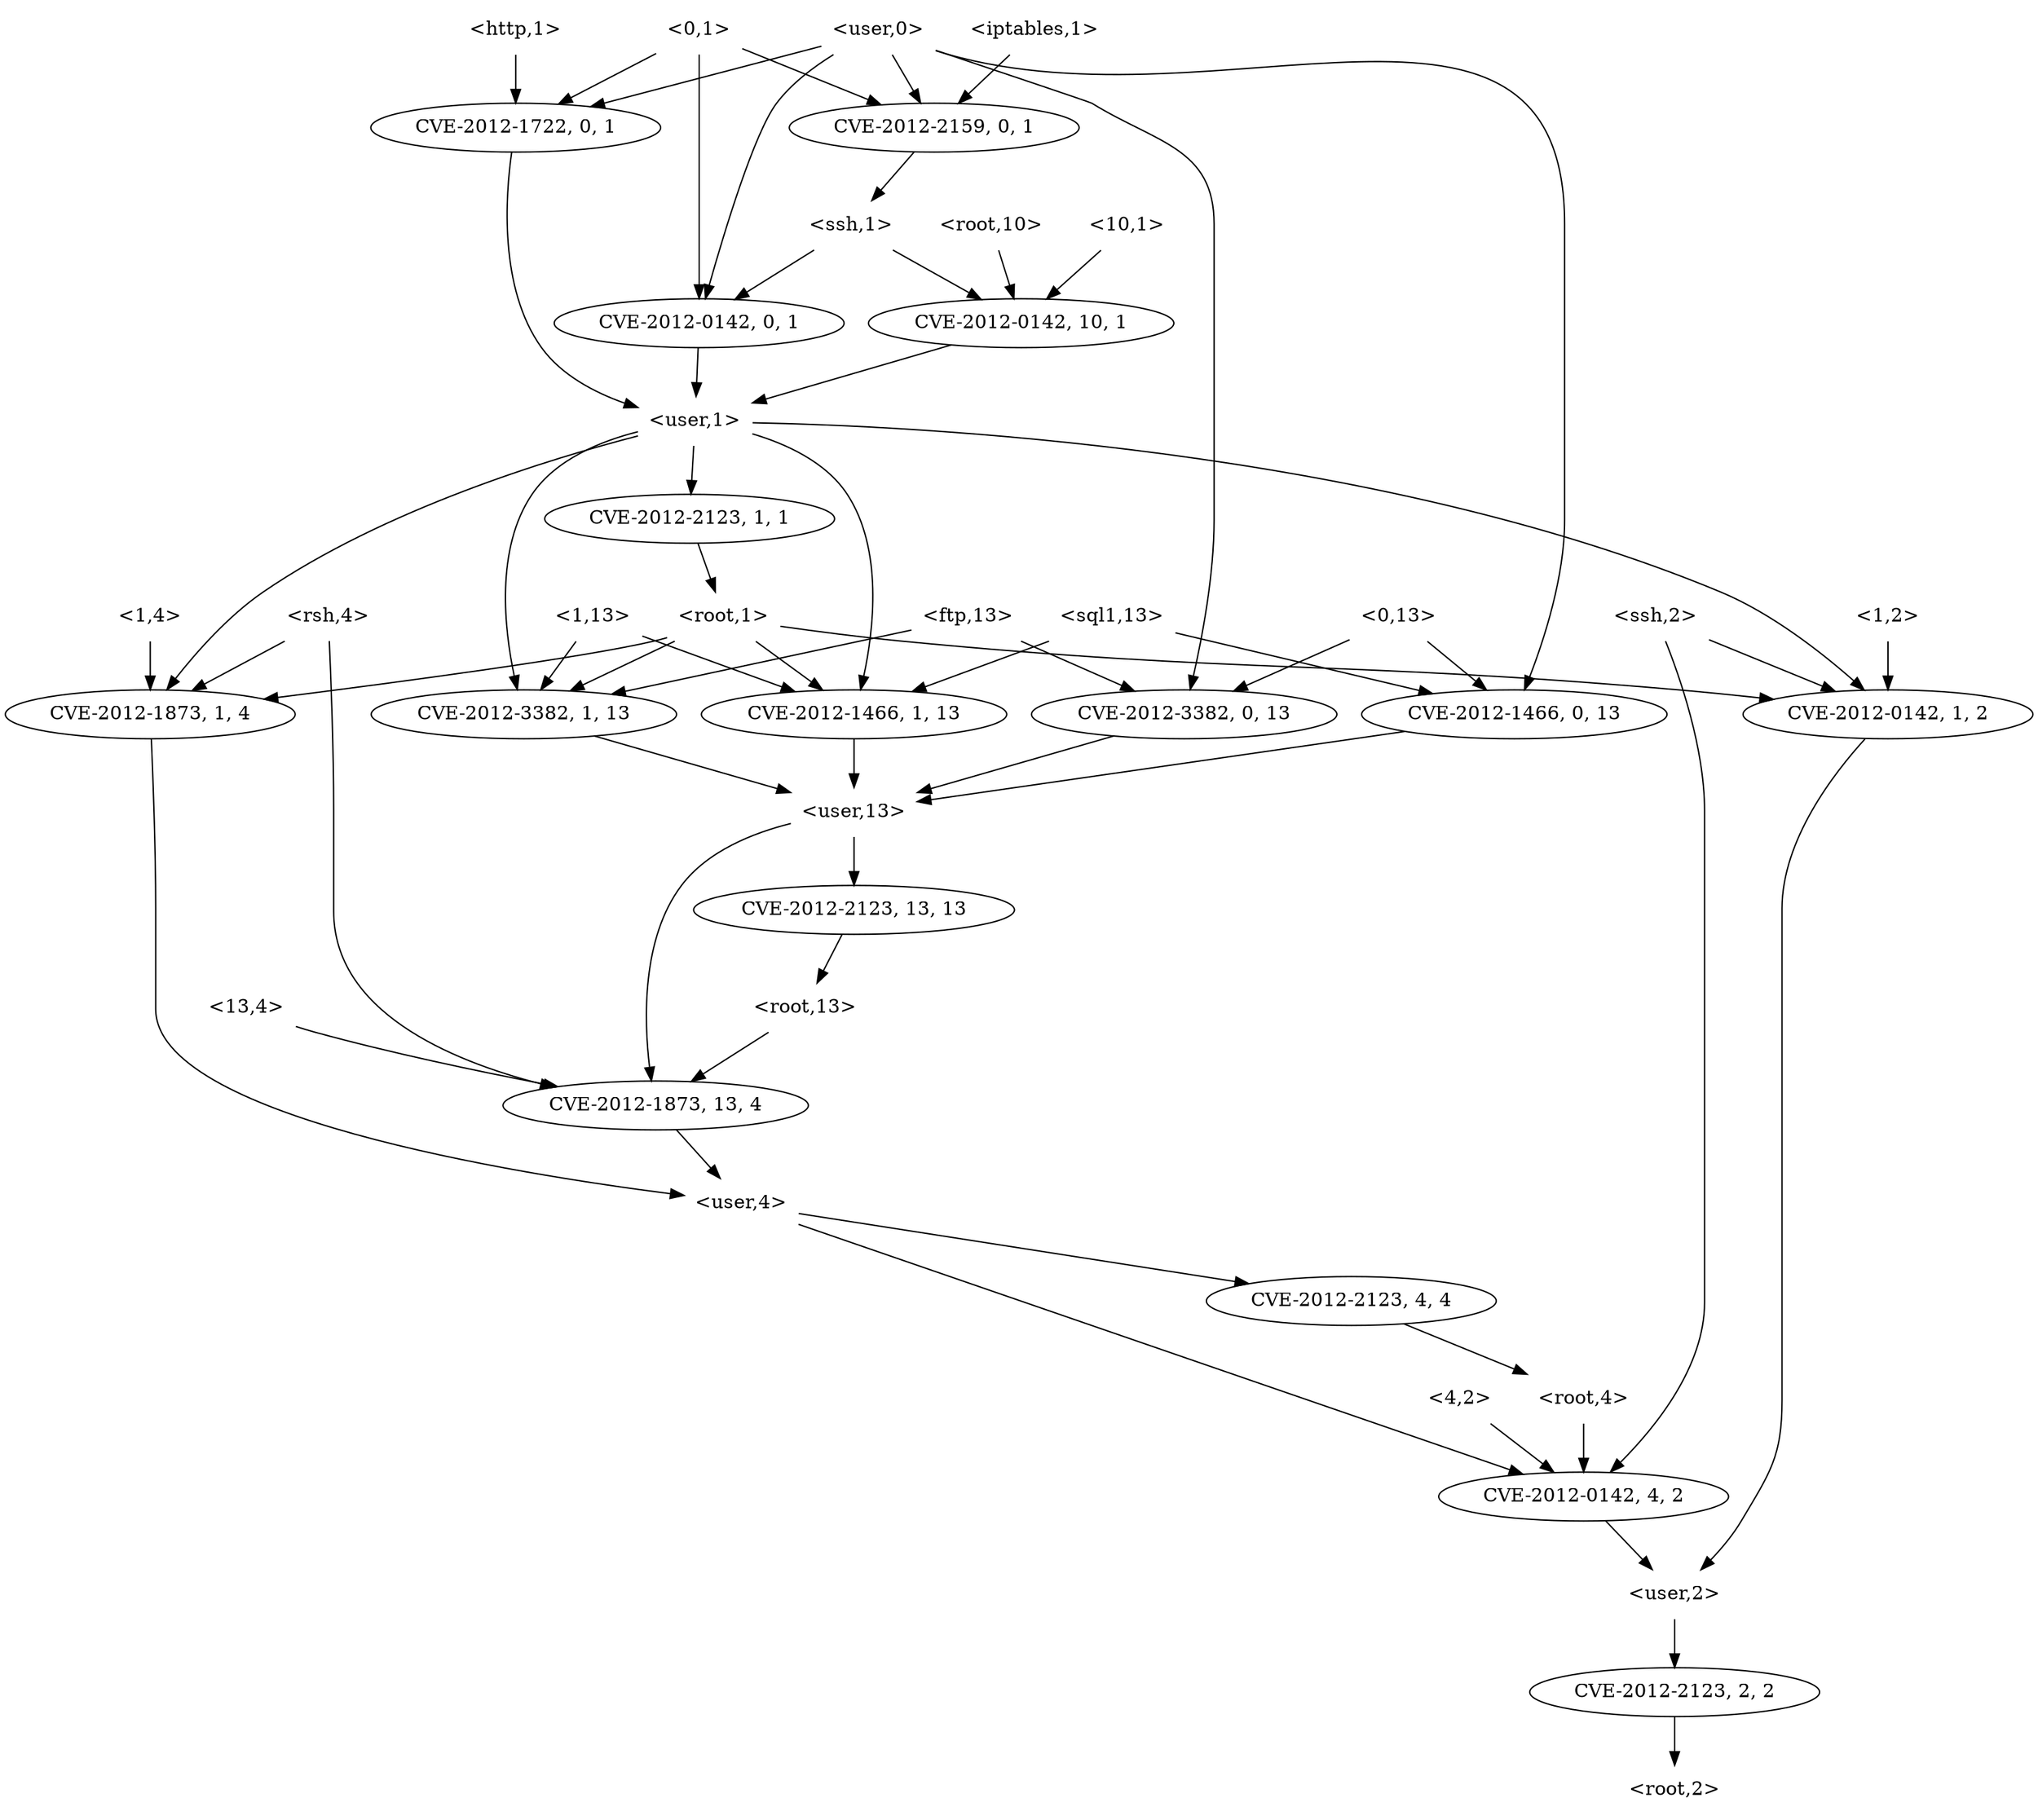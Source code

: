 strict digraph {
	graph [bb="0,0,1262,1332"];
	node [label="\N"];
	"<rsh,4>"	 [height=0.5,
		pos="203,882",
		shape=plaintext,
		width=0.81944];
	"<v_rsh,1,4>"	 [height=0.5,
		label=<CVE-2012-1873, 1, 4>,
		pos="88,810",
		width=2.4499];
	"<rsh,4>" -> "<v_rsh,1,4>"	 [pos="e,114.66,827.23 174.87,863.88 159.38,854.45 140.01,842.66 123.5,832.61"];
	"<v_rsh,13,4>"	 [height=0.5,
		label=<CVE-2012-1873, 13, 4>,
		pos="404,522",
		width=2.5686];
	"<rsh,4>" -> "<v_rsh,13,4>"	 [pos="e,349.08,536.52 203.2,863.95 203.49,837.29 204,784.12 204,739 204,739 204,739 204,665 204,597.33 281.06,558.96 339.51,539.58"];
	"<user,4>"	 [height=0.5,
		pos="509,450",
		shape=plaintext,
		width=0.91667];
	"<v_rsh,1,4>" -> "<user,4>"	 [pos="e,475.69,454.96 88.198,791.95 88.489,765.29 89,712.12 89,667 89,667 89,667 89,593 89,514.13 358.13,470.54 465.52,456.28"];
	"<v_rsh,13,4>" -> "<user,4>"	 [pos="e,483.44,468.04 428.62,504.59 442.4,495.4 459.79,483.8 474.87,473.75"];
	"<0,1>"	 [height=0.5,
		pos="432,1314",
		shape=plaintext,
		width=0.75];
	"<v_http,0,1>"	 [height=0.5,
		label=<CVE-2012-1722, 0, 1>,
		pos="316,1242",
		width=2.4499];
	"<0,1>" -> "<v_http,0,1>"	 [pos="e,343.03,1259.3 404.8,1296.6 388.95,1287 368.77,1274.8 351.66,1264.5"];
	"<v_iptables,0,1>"	 [height=0.5,
		label=<CVE-2012-2159, 0, 1>,
		pos="586,1242",
		width=2.4499];
	"<0,1>" -> "<v_iptables,0,1>"	 [pos="e,551.54,1258.7 459.18,1300.6 482.2,1290.2 515.62,1275 542.38,1262.8"];
	"<v_ssh,0,1>"	 [height=0.5,
		label=<CVE-2012-0142, 0, 1>,
		pos="432,1098",
		width=2.4499];
	"<0,1>" -> "<v_ssh,0,1>"	 [pos="e,432,1116.2 432,1295.8 432,1258.8 432,1171.2 432,1126.4"];
	"<user,1>"	 [height=0.5,
		pos="430,1026",
		shape=plaintext,
		width=0.91667];
	"<v_http,0,1>" -> "<user,1>"	 [pos="e,396.83,1036.8 313.27,1223.8 309.24,1192.3 305.11,1124.7 335,1080 347.31,1061.6 368.26,1048.9 387.36,1040.6"];
	"<ssh,1>"	 [height=0.5,
		pos="531,1170",
		shape=plaintext,
		width=0.84028];
	"<v_iptables,0,1>" -> "<ssh,1>"	 [pos="e,544.57,1188.3 572.69,1224.1 566.16,1215.8 558.17,1205.6 550.94,1196.4"];
	"<v_ssh,0,1>" -> "<user,1>"	 [pos="e,430.49,1044.1 431.51,1079.7 431.29,1072 431.02,1062.7 430.77,1054.1"];
	"<13,4>"	 [height=0.5,
		pos="147,594",
		shape=plaintext,
		width=0.78472];
	"<13,4>" -> "<v_rsh,13,4>"	 [pos="e,343.44,535.73 175.49,581.12 180.29,579.3 185.26,577.52 190,576 237.25,560.88 291.51,547.49 333.57,537.95"];
	"<http,1>"	 [height=0.5,
		pos="316,1314",
		shape=plaintext,
		width=0.89583];
	"<http,1>" -> "<v_http,0,1>"	 [pos="e,316,1260.1 316,1295.7 316,1288 316,1278.7 316,1270.1"];
	"<ftp,13>"	 [height=0.5,
		pos="604,882",
		shape=plaintext,
		width=0.89583];
	"<v_ftp,1,13>"	 [height=0.5,
		label=<CVE-2012-3382, 1, 13>,
		pos="325,810",
		width=2.5686];
	"<ftp,13>" -> "<v_ftp,1,13>"	 [pos="e,379.2,824.6 571.72,872.9 527.27,861.75 446.24,841.42 389.2,827.11"];
	"<v_ftp,0,13>"	 [height=0.5,
		label=<CVE-2012-3382, 0, 13>,
		pos="733,810",
		width=2.5686];
	"<ftp,13>" -> "<v_ftp,0,13>"	 [pos="e,703.1,827.23 635.56,863.88 653.25,854.28 675.46,842.22 694.21,832.05"];
	"<user,13>"	 [height=0.5,
		pos="529,738",
		shape=plaintext,
		width=1.0069];
	"<v_ftp,1,13>" -> "<user,13>"	 [pos="e,492.71,751.45 368.51,794.07 402.17,782.52 448.65,766.57 482.94,754.81"];
	"<v_ftp,0,13>" -> "<user,13>"	 [pos="e,565.29,751.45 689.49,794.07 655.83,782.52 609.35,766.57 575.06,754.81"];
	"<v_ssh,10,1>"	 [height=0.5,
		label=<CVE-2012-0142, 10, 1>,
		pos="631,1098",
		width=2.5686];
	"<ssh,1>" -> "<v_ssh,10,1>"	 [pos="e,607.48,1115.5 555.46,1151.9 568.58,1142.7 584.91,1131.3 599.02,1121.4"];
	"<ssh,1>" -> "<v_ssh,0,1>"	 [pos="e,455.29,1115.5 506.78,1151.9 493.79,1142.7 477.63,1131.3 463.66,1121.4"];
	"<v_sql1,1,13>"	 [height=0.5,
		label=<CVE-2012-1466, 1, 13>,
		pos="529,810",
		width=2.5686];
	"<v_sql1,1,13>" -> "<user,13>"	 [pos="e,529,756.1 529,791.7 529,783.98 529,774.71 529,766.11"];
	"<v_root,13,13>"	 [height=0.5,
		label=<CVE-2012-2123, 13, 13>,
		pos="529,666",
		width=2.7013];
	"<user,13>" -> "<v_root,13,13>"	 [pos="e,529,684.1 529,719.7 529,711.98 529,702.71 529,694.11"];
	"<user,13>" -> "<v_rsh,13,4>"	 [pos="e,401.11,540.11 492.6,728.41 468.85,720.82 439.32,707.23 423,684 395.05,644.2 396.17,584.78 399.86,550.35"];
	"<4,2>"	 [height=0.5,
		pos="560,306",
		shape=plaintext,
		width=0.75];
	"<v_ssh,4,2>"	 [height=0.5,
		label=<CVE-2012-0142, 4, 2>,
		pos="731,234",
		width=2.4499];
	"<4,2>" -> "<v_ssh,4,2>"	 [pos="e,693.15,250.36 587.34,293.64 591.9,291.75 596.58,289.82 601,288 628.36,276.75 659.01,264.25 683.66,254.22"];
	"<user,2>"	 [height=0.5,
		pos="933,162",
		shape=plaintext,
		width=0.91667];
	"<v_ssh,4,2>" -> "<user,2>"	 [pos="e,899.88,174.48 773.84,218.15 808.1,206.28 855.89,189.72 890.15,177.85"];
	"<iptables,1>"	 [height=0.5,
		pos="642,1314",
		shape=plaintext,
		width=1.1944];
	"<iptables,1>" -> "<v_iptables,0,1>"	 [pos="e,599.68,1260.1 628.16,1295.7 621.51,1287.4 613.42,1277.3 606.11,1268.1"];
	"<user,1>" -> "<v_ftp,1,13>"	 [pos="e,320.34,828.1 396.95,1016.9 373.91,1009.4 344.76,995.68 330,972 304.51,931.09 311.08,872.29 318.09,838.23"];
	"<v_ssh,1,2>"	 [height=0.5,
		label=<CVE-2012-0142, 1, 2>,
		pos="1174,810",
		width=2.4499];
	"<user,1>" -> "<v_ssh,1,2>"	 [pos="e,1158.6,828.05 463.18,1024.1 560.56,1020.5 852.11,1001.1 1066,900 1099.3,884.25 1131,855.94 1151.4,835.47"];
	"<user,1>" -> "<v_rsh,1,4>"	 [pos="e,99.196,827.92 396.77,1014.7 343.76,997.1 238.46,957.6 164,900 140.59,881.89 119.21,855.57 105.13,836.25"];
	"<v_root,1,1>"	 [height=0.5,
		label=<CVE-2012-2123, 1, 1>,
		pos="427,954",
		width=2.4499];
	"<user,1>" -> "<v_root,1,1>"	 [pos="e,427.73,972.1 429.26,1007.7 428.93,999.98 428.53,990.71 428.16,982.11"];
	"<user,1>" -> "<v_sql1,1,13>"	 [pos="e,533.55,828.03 463.44,1015.5 484.72,1007.6 510.71,993.96 524,972 548.95,930.77 542.57,872.08 535.74,838.13"];
	"<root,13>"	 [height=0.5,
		pos="499,594",
		shape=plaintext,
		width=1];
	"<v_root,13,13>" -> "<root,13>"	 [pos="e,506.33,612.1 521.58,647.7 518.21,639.81 514.13,630.3 510.38,621.55"];
	"<v_ssh,1,2>" -> "<user,2>"	 [pos="e,966.36,170.21 1166.1,791.93 1154.7,765.67 1135,713.53 1135,667 1135,667 1135,667 1135,305 1135,228.01 1035.6,189.15 976.23,172.82"];
	"<v_root,2,2>"	 [height=0.5,
		label=<CVE-2012-2123, 2, 2>,
		pos="933,90",
		width=2.4499];
	"<user,2>" -> "<v_root,2,2>"	 [pos="e,933,108.1 933,143.7 933,135.98 933,126.71 933,118.11"];
	"<root,1>"	 [height=0.5,
		pos="447,882",
		shape=plaintext,
		width=0.89583];
	"<v_root,1,1>" -> "<root,1>"	 [pos="e,442.11,900.1 431.94,935.7 434.17,927.9 436.85,918.51 439.33,909.83"];
	"<v_sql1,0,13>"	 [height=0.5,
		label=<CVE-2012-1466, 0, 13>,
		pos="937,810",
		width=2.5686];
	"<v_sql1,0,13>" -> "<user,13>"	 [pos="e,565.48,745.26 870.08,797.52 787.13,783.29 647.88,759.4 575.64,747"];
	"<root,1>" -> "<v_ftp,1,13>"	 [pos="e,353.28,827.23 417.16,863.88 400.58,854.36 379.8,842.44 362.17,832.33"];
	"<root,1>" -> "<v_ssh,1,2>"	 [pos="e,1102.4,820.61 479.42,875.63 502.64,871.93 534.68,867.14 563,864 773.42,840.64 827.34,849.14 1038,828 1055.5,826.24 1074.3,824.08\
 1092.1,821.9"];
	"<root,1>" -> "<v_rsh,1,4>"	 [pos="e,158.28,820.92 414.69,867.1 411.45,865.96 408.18,864.9 405,864 361.68,851.77 247.04,833.9 168.19,822.36"];
	"<root,1>" -> "<v_sql1,1,13>"	 [pos="e,509.53,827.62 467.27,863.7 477.65,854.84 490.44,843.92 501.68,834.33"];
	"<root,10>"	 [height=0.5,
		pos="616,1170",
		shape=plaintext,
		width=1];
	"<root,10>" -> "<v_ssh,10,1>"	 [pos="e,627.33,1116.1 619.71,1151.7 621.36,1144 623.35,1134.7 625.19,1126.1"];
	"<v_ssh,10,1>" -> "<user,1>"	 [pos="e,463.11,1038.5 587.88,1082 553.86,1070.1 506.66,1053.7 472.74,1041.9"];
	"<0,13>"	 [height=0.5,
		pos="868,882",
		shape=plaintext,
		width=0.78472];
	"<0,13>" -> "<v_ftp,0,13>"	 [pos="e,764.09,827.12 839.7,866.33 820.35,856.29 794.43,842.85 772.98,831.73"];
	"<0,13>" -> "<v_sql1,0,13>"	 [pos="e,920.14,828.1 885.06,863.7 893.5,855.14 903.82,844.66 913.04,835.3"];
	"<v_root,4,4>"	 [height=0.5,
		label=<CVE-2012-2123, 4, 4>,
		pos="731,378",
		width=2.4499];
	"<root,4>"	 [height=0.5,
		pos="731,306",
		shape=plaintext,
		width=0.89583];
	"<v_root,4,4>" -> "<root,4>"	 [pos="e,731,324.1 731,359.7 731,351.98 731,342.71 731,334.11"];
	"<root,4>" -> "<v_ssh,4,2>"	 [pos="e,731,252.1 731,287.7 731,279.98 731,270.71 731,262.11"];
	"<ssh,2>"	 [height=0.5,
		pos="1027,882",
		shape=plaintext,
		width=0.84028];
	"<ssh,2>" -> "<v_ssh,4,2>"	 [pos="e,818.2,236.78 1033.3,863.78 1042.3,837.32 1058,784.92 1058,739 1058,739 1058,739 1058,377 1058,275.83 924.67,245.96 828.29,237.59"];
	"<ssh,2>" -> "<v_ssh,1,2>"	 [pos="e,1141,826.7 1057.5,866.5 1079,856.24 1108.1,842.37 1131.9,831.06"];
	"<1,13>"	 [height=0.5,
		pos="368,882",
		shape=plaintext,
		width=0.78472];
	"<1,13>" -> "<v_ftp,1,13>"	 [pos="e,335.51,828.1 357.37,863.7 352.37,855.56 346.31,845.69 340.79,836.7"];
	"<1,13>" -> "<v_sql1,1,13>"	 [pos="e,492.34,826.64 396.62,868.15 399.78,866.74 402.96,865.34 406,864 431.45,852.83 459.95,840.53 483.1,830.6"];
	"<user,4>" -> "<v_ssh,4,2>"	 [pos="e,713.43,251.94 526.79,431.85 566.18,393.88 660.85,302.63 706.09,259.01"];
	"<user,4>" -> "<v_root,4,4>"	 [pos="e,685.18,393.45 542.24,438.52 577.4,427.43 633.48,409.75 675.4,396.53"];
	"<root,2>"	 [height=0.5,
		pos="933,18",
		shape=plaintext,
		width=0.89583];
	"<root,13>" -> "<v_rsh,13,4>"	 [pos="e,426.56,539.62 475.52,575.7 463.26,566.66 448.1,555.5 434.9,545.77"];
	"<v_root,2,2>" -> "<root,2>"	 [pos="e,933,36.104 933,71.697 933,63.983 933,54.712 933,46.112"];
	"<user,0>"	 [height=0.5,
		pos="548,1314",
		shape=plaintext,
		width=0.91667];
	"<user,0>" -> "<v_iptables,0,1>"	 [pos="e,576.71,1260.1 557.39,1295.7 561.76,1287.6 567.06,1277.9 571.9,1269"];
	"<user,0>" -> "<v_ftp,0,13>"	 [pos="e,737.65,828.34 581.45,1299.4 584.34,1298.2 587.22,1297.1 590,1296 675.87,1262 756,1263.4 756,1171 756,1171 756,1171 756,953 756\
,912.7 746.86,866.78 740.1,838.34"];
	"<user,0>" -> "<v_ssh,0,1>"	 [pos="e,436.86,1116 523.81,1295.9 511.95,1286.4 498.26,1273.8 489,1260 473.98,1237.5 451.46,1165.5 439.73,1125.8"];
	"<user,0>" -> "<v_http,0,1>"	 [pos="e,363.25,1257.3 514.76,1303 477.83,1291.8 417.56,1273.6 373.06,1260.2"];
	"<user,0>" -> "<v_sql1,0,13>"	 [pos="e,943.27,828.22 581.32,1299 584.24,1298 587.16,1296.9 590,1296 758.21,1241.1 968,1347.9 968,1171 968,1171 968,1171 968,953 968,912.1\
 955.57,866.06 946.45,837.79"];
	"<1,2>"	 [height=0.5,
		pos="1174,882",
		shape=plaintext,
		width=0.75];
	"<1,2>" -> "<v_ssh,1,2>"	 [pos="e,1174,828.1 1174,863.7 1174,855.98 1174,846.71 1174,838.11"];
	"<1,4>"	 [height=0.5,
		pos="88,882",
		shape=plaintext,
		width=0.75];
	"<1,4>" -> "<v_rsh,1,4>"	 [pos="e,88,828.1 88,863.7 88,855.98 88,846.71 88,838.11"];
	"<sql1,13>"	 [height=0.5,
		pos="691,882",
		shape=plaintext,
		width=1.0069];
	"<sql1,13>" -> "<v_sql1,1,13>"	 [pos="e,565.23,826.66 654.64,865.29 630.99,855.07 599.94,841.65 574.63,830.72"];
	"<sql1,13>" -> "<v_sql1,0,13>"	 [pos="e,886.9,825.26 727.3,870.67 766.73,859.45 830.34,841.35 877.18,828.02"];
	"<10,1>"	 [height=0.5,
		pos="699,1170",
		shape=plaintext,
		width=0.78472];
	"<10,1>" -> "<v_ssh,10,1>"	 [pos="e,647.62,1116.1 682.19,1151.7 673.87,1143.1 663.69,1132.7 654.61,1123.3"];
}
